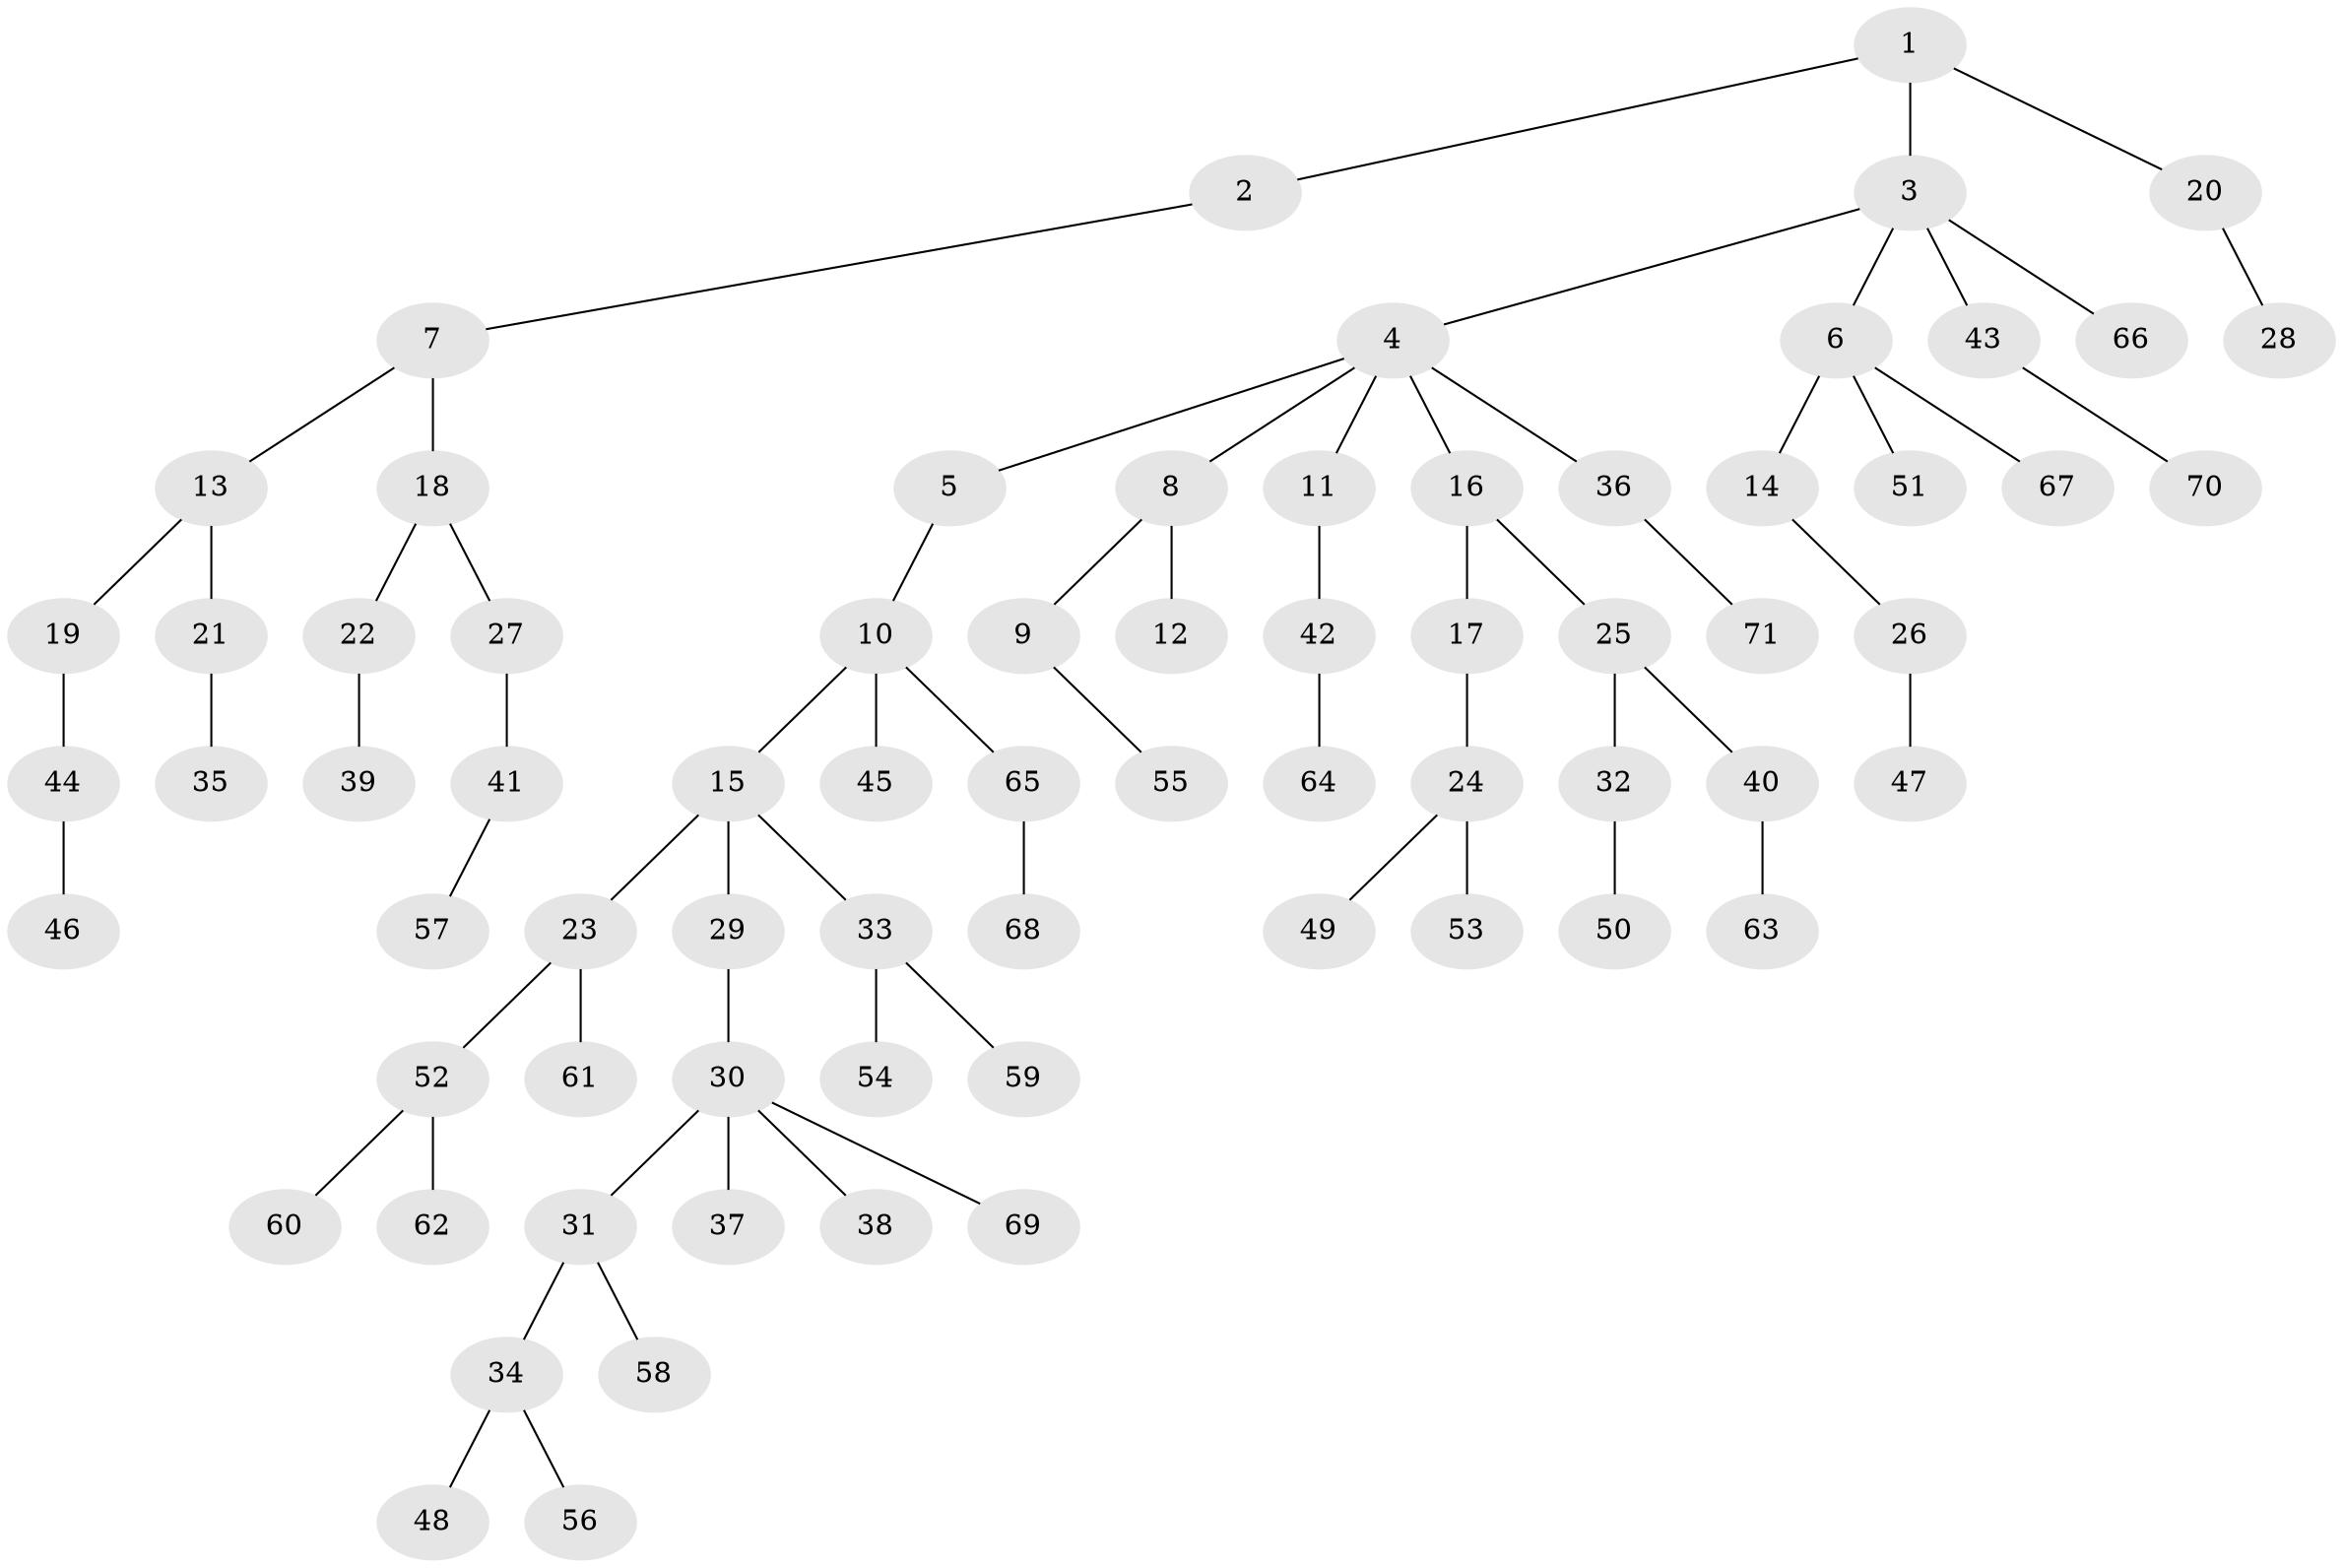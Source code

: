 // Generated by graph-tools (version 1.1) at 2025/02/03/09/25 03:02:25]
// undirected, 71 vertices, 70 edges
graph export_dot {
graph [start="1"]
  node [color=gray90,style=filled];
  1;
  2;
  3;
  4;
  5;
  6;
  7;
  8;
  9;
  10;
  11;
  12;
  13;
  14;
  15;
  16;
  17;
  18;
  19;
  20;
  21;
  22;
  23;
  24;
  25;
  26;
  27;
  28;
  29;
  30;
  31;
  32;
  33;
  34;
  35;
  36;
  37;
  38;
  39;
  40;
  41;
  42;
  43;
  44;
  45;
  46;
  47;
  48;
  49;
  50;
  51;
  52;
  53;
  54;
  55;
  56;
  57;
  58;
  59;
  60;
  61;
  62;
  63;
  64;
  65;
  66;
  67;
  68;
  69;
  70;
  71;
  1 -- 2;
  1 -- 3;
  1 -- 20;
  2 -- 7;
  3 -- 4;
  3 -- 6;
  3 -- 43;
  3 -- 66;
  4 -- 5;
  4 -- 8;
  4 -- 11;
  4 -- 16;
  4 -- 36;
  5 -- 10;
  6 -- 14;
  6 -- 51;
  6 -- 67;
  7 -- 13;
  7 -- 18;
  8 -- 9;
  8 -- 12;
  9 -- 55;
  10 -- 15;
  10 -- 45;
  10 -- 65;
  11 -- 42;
  13 -- 19;
  13 -- 21;
  14 -- 26;
  15 -- 23;
  15 -- 29;
  15 -- 33;
  16 -- 17;
  16 -- 25;
  17 -- 24;
  18 -- 22;
  18 -- 27;
  19 -- 44;
  20 -- 28;
  21 -- 35;
  22 -- 39;
  23 -- 52;
  23 -- 61;
  24 -- 49;
  24 -- 53;
  25 -- 32;
  25 -- 40;
  26 -- 47;
  27 -- 41;
  29 -- 30;
  30 -- 31;
  30 -- 37;
  30 -- 38;
  30 -- 69;
  31 -- 34;
  31 -- 58;
  32 -- 50;
  33 -- 54;
  33 -- 59;
  34 -- 48;
  34 -- 56;
  36 -- 71;
  40 -- 63;
  41 -- 57;
  42 -- 64;
  43 -- 70;
  44 -- 46;
  52 -- 60;
  52 -- 62;
  65 -- 68;
}
